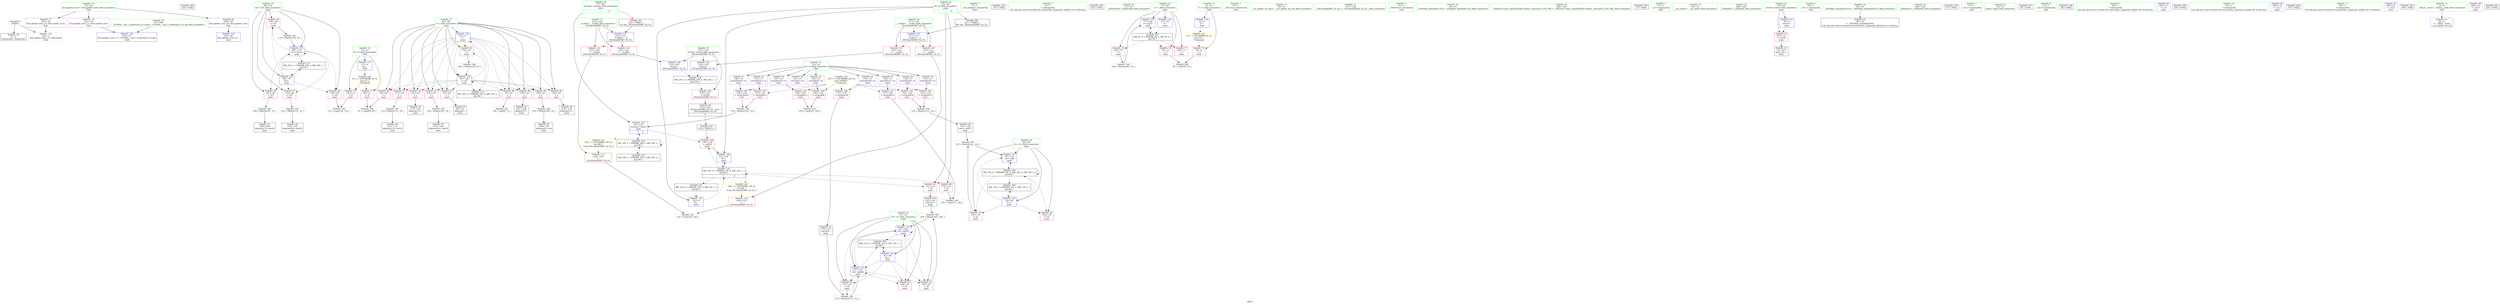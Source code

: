 digraph "SVFG" {
	label="SVFG";

	Node0x561e767f43a0 [shape=record,color=grey,label="{NodeID: 0\nNullPtr}"];
	Node0x561e767f43a0 -> Node0x561e7680dc50[style=solid];
	Node0x561e767f43a0 -> Node0x561e76814010[style=solid];
	Node0x561e768340e0 [shape=record,color=black,label="{NodeID: 263\n183 = PHI()\n}"];
	Node0x561e7680e4d0 [shape=record,color=red,label="{NodeID: 97\n153\<--69\n\<--i25\nmain\n}"];
	Node0x561e7680e4d0 -> Node0x561e76811df0[style=solid];
	Node0x561e7680c6d0 [shape=record,color=green,label="{NodeID: 14\n11\<--12\nN\<--N_field_insensitive\nGlob }"];
	Node0x561e7680c6d0 -> Node0x561e76810900[style=solid];
	Node0x561e7680c6d0 -> Node0x561e768109d0[style=solid];
	Node0x561e7680c6d0 -> Node0x561e76813d10[style=solid];
	Node0x561e76811f70 [shape=record,color=grey,label="{NodeID: 194\n134 = Binary(129, 133, )\n}"];
	Node0x561e76811f70 -> Node0x561e768146c0[style=solid];
	Node0x561e7680f030 [shape=record,color=red,label="{NodeID: 111\n232\<--217\n\<--__a.addr\n_ZSt3maxIiERKT_S2_S2_\n}"];
	Node0x561e7680f030 -> Node0x561e76814fb0[style=solid];
	Node0x561e7680d240 [shape=record,color=green,label="{NodeID: 28\n67\<--68\nref.tmp\<--ref.tmp_field_insensitive\nmain\n|{|<s1>6}}"];
	Node0x561e7680d240 -> Node0x561e768146c0[style=solid];
	Node0x561e7680d240:s1 -> Node0x561e768345a0[style=solid,color=red];
	Node0x561e76822550 [shape=record,color=black,label="{NodeID: 208\nMR_10V_2 = PHI(MR_10V_4, MR_10V_1, )\npts\{60 \}\n}"];
	Node0x561e76822550 -> Node0x561e768142b0[style=dashed];
	Node0x561e76814450 [shape=record,color=blue,label="{NodeID: 125\n63\<--9\nR\<--\nmain\n}"];
	Node0x561e76814450 -> Node0x561e76824d50[style=dashed];
	Node0x561e7680df20 [shape=record,color=black,label="{NodeID: 42\n101\<--100\nidxprom7\<--\nmain\n}"];
	Node0x561e76814fb0 [shape=record,color=blue,label="{NodeID: 139\n215\<--232\nretval\<--\n_ZSt3maxIiERKT_S2_S2_\n}"];
	Node0x561e76814fb0 -> Node0x561e76825c50[style=dashed];
	Node0x561e7680faa0 [shape=record,color=purple,label="{NodeID: 56\n95\<--13\narrayidx\<--m\nmain\n}"];
	Node0x561e76810630 [shape=record,color=purple,label="{NodeID: 70\n251\<--25\nllvm.global_ctors_1\<--llvm.global_ctors\nGlob }"];
	Node0x561e76810630 -> Node0x561e76813f10[style=solid];
	Node0x561e768111f0 [shape=record,color=red,label="{NodeID: 84\n158\<--63\n\<--R\nmain\n}"];
	Node0x561e768111f0 -> Node0x561e76812270[style=solid];
	Node0x561e767f4830 [shape=record,color=green,label="{NodeID: 1\n7\<--1\n__dso_handle\<--dummyObj\nGlob }"];
	Node0x561e76834210 [shape=record,color=black,label="{NodeID: 264\n187 = PHI()\n}"];
	Node0x561e7680e5a0 [shape=record,color=red,label="{NodeID: 98\n167\<--69\n\<--i25\nmain\n}"];
	Node0x561e7680e5a0 -> Node0x561e76818030[style=solid];
	Node0x561e7680c760 [shape=record,color=green,label="{NodeID: 15\n13\<--14\nm\<--m_field_insensitive\nGlob }"];
	Node0x561e7680c760 -> Node0x561e7680faa0[style=solid];
	Node0x561e7680c760 -> Node0x561e7680fb70[style=solid];
	Node0x561e7680c760 -> Node0x561e7680fc40[style=solid];
	Node0x561e7680c760 -> Node0x561e7680fd10[style=solid];
	Node0x561e7680c760 -> Node0x561e7680fde0[style=solid];
	Node0x561e7680c760 -> Node0x561e7680feb0[style=solid];
	Node0x561e7680c760 -> Node0x561e7680ff80[style=solid];
	Node0x561e7680c760 -> Node0x561e76810050[style=solid];
	Node0x561e7680c760 -> Node0x561e76810120[style=solid];
	Node0x561e768120f0 [shape=record,color=grey,label="{NodeID: 195\n109 = cmp(103, 108, )\n}"];
	Node0x561e7680f100 [shape=record,color=red,label="{NodeID: 112\n225\<--219\n\<--__b.addr\n_ZSt3maxIiERKT_S2_S2_\n}"];
	Node0x561e7680f100 -> Node0x561e7680f370[style=solid];
	Node0x561e7680d310 [shape=record,color=green,label="{NodeID: 29\n69\<--70\ni25\<--i25_field_insensitive\nmain\n}"];
	Node0x561e7680d310 -> Node0x561e7680e400[style=solid];
	Node0x561e7680d310 -> Node0x561e7680e4d0[style=solid];
	Node0x561e7680d310 -> Node0x561e7680e5a0[style=solid];
	Node0x561e7680d310 -> Node0x561e7680e670[style=solid];
	Node0x561e7680d310 -> Node0x561e76814930[style=solid];
	Node0x561e7680d310 -> Node0x561e76814ba0[style=solid];
	Node0x561e76822a50 [shape=record,color=black,label="{NodeID: 209\nMR_12V_2 = PHI(MR_12V_4, MR_12V_1, )\npts\{62 \}\n}"];
	Node0x561e76822a50 -> Node0x561e76814380[style=dashed];
	Node0x561e76814520 [shape=record,color=blue,label="{NodeID: 126\n65\<--9\ni\<--\nmain\n}"];
	Node0x561e76814520 -> Node0x561e76811390[style=dashed];
	Node0x561e76814520 -> Node0x561e76811460[style=dashed];
	Node0x561e76814520 -> Node0x561e76811530[style=dashed];
	Node0x561e76814520 -> Node0x561e76811600[style=dashed];
	Node0x561e76814520 -> Node0x561e768116d0[style=dashed];
	Node0x561e76814520 -> Node0x561e768117a0[style=dashed];
	Node0x561e76814520 -> Node0x561e76811870[style=dashed];
	Node0x561e76814520 -> Node0x561e76811940[style=dashed];
	Node0x561e76814520 -> Node0x561e76811a10[style=dashed];
	Node0x561e76814520 -> Node0x561e76811ae0[style=dashed];
	Node0x561e76814520 -> Node0x561e76814860[style=dashed];
	Node0x561e76814520 -> Node0x561e76823450[style=dashed];
	Node0x561e7680dff0 [shape=record,color=black,label="{NodeID: 43\n106\<--105\nidxprom9\<--sub\nmain\n}"];
	Node0x561e7680fb70 [shape=record,color=purple,label="{NodeID: 57\n102\<--13\narrayidx8\<--m\nmain\n}"];
	Node0x561e7680fb70 -> Node0x561e7680e740[style=solid];
	Node0x561e76810730 [shape=record,color=purple,label="{NodeID: 71\n252\<--25\nllvm.global_ctors_2\<--llvm.global_ctors\nGlob }"];
	Node0x561e76810730 -> Node0x561e76814010[style=solid];
	Node0x561e768112c0 [shape=record,color=red,label="{NodeID: 85\n161\<--63\n\<--R\nmain\n}"];
	Node0x561e768112c0 -> Node0x561e7680f5c0[style=solid];
	Node0x561e767f48c0 [shape=record,color=green,label="{NodeID: 2\n9\<--1\n\<--dummyObj\nCan only get source location for instruction, argument, global var or function.}"];
	Node0x561e76834310 [shape=record,color=black,label="{NodeID: 265\n191 = PHI()\n}"];
	Node0x561e76817430 [shape=record,color=grey,label="{NodeID: 182\n112 = Binary(111, 76, )\n}"];
	Node0x561e76817430 -> Node0x561e7680e0c0[style=solid];
	Node0x561e7680e670 [shape=record,color=red,label="{NodeID: 99\n178\<--69\n\<--i25\nmain\n}"];
	Node0x561e7680e670 -> Node0x561e76811c70[style=solid];
	Node0x561e7680c7f0 [shape=record,color=green,label="{NodeID: 16\n25\<--29\nllvm.global_ctors\<--llvm.global_ctors_field_insensitive\nGlob }"];
	Node0x561e7680c7f0 -> Node0x561e76810530[style=solid];
	Node0x561e7680c7f0 -> Node0x561e76810630[style=solid];
	Node0x561e7680c7f0 -> Node0x561e76810730[style=solid];
	Node0x561e76812270 [shape=record,color=grey,label="{NodeID: 196\n159 = cmp(157, 158, )\n}"];
	Node0x561e7680f1d0 [shape=record,color=red,label="{NodeID: 113\n229\<--219\n\<--__b.addr\n_ZSt3maxIiERKT_S2_S2_\n}"];
	Node0x561e7680f1d0 -> Node0x561e76814ee0[style=solid];
	Node0x561e7680d3e0 [shape=record,color=green,label="{NodeID: 30\n73\<--74\n_ZNSirsERi\<--_ZNSirsERi_field_insensitive\n}"];
	Node0x561e76822f50 [shape=record,color=black,label="{NodeID: 210\nMR_14V_2 = PHI(MR_14V_4, MR_14V_1, )\npts\{64 \}\n}"];
	Node0x561e76822f50 -> Node0x561e76814450[style=dashed];
	Node0x561e768145f0 [shape=record,color=blue,label="{NodeID: 127\n59\<--123\nA1\<--add\nmain\n}"];
	Node0x561e768145f0 -> Node0x561e76820750[style=dashed];
	Node0x561e7680e0c0 [shape=record,color=black,label="{NodeID: 44\n113\<--112\nidxprom13\<--sub12\nmain\n}"];
	Node0x561e7680fc40 [shape=record,color=purple,label="{NodeID: 58\n107\<--13\narrayidx10\<--m\nmain\n}"];
	Node0x561e7680fc40 -> Node0x561e7680e810[style=solid];
	Node0x561e76810830 [shape=record,color=red,label="{NodeID: 72\n79\<--8\n\<--T\nmain\n}"];
	Node0x561e76810830 -> Node0x561e76812870[style=solid];
	Node0x561e76811390 [shape=record,color=red,label="{NodeID: 86\n89\<--65\n\<--i\nmain\n}"];
	Node0x561e76811390 -> Node0x561e76812570[style=solid];
	Node0x561e7680c0a0 [shape=record,color=green,label="{NodeID: 3\n15\<--1\n_ZSt3cin\<--dummyObj\nGlob }"];
	Node0x561e76834410 [shape=record,color=black,label="{NodeID: 266\n213 = PHI(63, )\n0th arg _ZSt3maxIiERKT_S2_S2_ }"];
	Node0x561e76834410 -> Node0x561e76814d40[style=solid];
	Node0x561e768175b0 [shape=record,color=grey,label="{NodeID: 183\n164 = Binary(163, 162, )\n}"];
	Node0x561e768175b0 -> Node0x561e76814a00[style=solid];
	Node0x561e7680e740 [shape=record,color=red,label="{NodeID: 100\n103\<--102\n\<--arrayidx8\nmain\n}"];
	Node0x561e7680e740 -> Node0x561e768120f0[style=solid];
	Node0x561e7680c8c0 [shape=record,color=green,label="{NodeID: 17\n30\<--31\n__cxx_global_var_init\<--__cxx_global_var_init_field_insensitive\n}"];
	Node0x561e768123f0 [shape=record,color=grey,label="{NodeID: 197\n98 = cmp(97, 9, )\n}"];
	Node0x561e7680f2a0 [shape=record,color=red,label="{NodeID: 114\n224\<--223\n\<--\n_ZSt3maxIiERKT_S2_S2_\n}"];
	Node0x561e7680f2a0 -> Node0x561e768129f0[style=solid];
	Node0x561e7680d4e0 [shape=record,color=green,label="{NodeID: 31\n137\<--138\n_ZSt3maxIiERKT_S2_S2_\<--_ZSt3maxIiERKT_S2_S2__field_insensitive\n}"];
	Node0x561e76823450 [shape=record,color=black,label="{NodeID: 211\nMR_16V_2 = PHI(MR_16V_4, MR_16V_1, )\npts\{66 \}\n}"];
	Node0x561e76823450 -> Node0x561e76814520[style=dashed];
	Node0x561e768146c0 [shape=record,color=blue,label="{NodeID: 128\n67\<--134\nref.tmp\<--sub23\nmain\n|{|<s2>6}}"];
	Node0x561e768146c0 -> Node0x561e7680ec20[style=dashed];
	Node0x561e768146c0 -> Node0x561e76825750[style=dashed];
	Node0x561e768146c0:s2 -> Node0x561e76826c70[style=dashed,color=red];
	Node0x561e7680e190 [shape=record,color=black,label="{NodeID: 45\n117\<--116\nidxprom15\<--\nmain\n}"];
	Node0x561e76826ff0 [shape=record,color=yellow,style=double,label="{NodeID: 225\n2V_1 = ENCHI(MR_2V_0)\npts\{10 \}\nFun[main]}"];
	Node0x561e76826ff0 -> Node0x561e76810830[style=dashed];
	Node0x561e7680fd10 [shape=record,color=purple,label="{NodeID: 59\n114\<--13\narrayidx14\<--m\nmain\n}"];
	Node0x561e7680fd10 -> Node0x561e7680e8e0[style=solid];
	Node0x561e76810900 [shape=record,color=red,label="{NodeID: 73\n90\<--11\n\<--N\nmain\n}"];
	Node0x561e76810900 -> Node0x561e76812570[style=solid];
	Node0x561e76811460 [shape=record,color=red,label="{NodeID: 87\n93\<--65\n\<--i\nmain\n}"];
	Node0x561e76811460 -> Node0x561e7680de50[style=solid];
	Node0x561e7680c130 [shape=record,color=green,label="{NodeID: 4\n16\<--1\n_ZSt4cout\<--dummyObj\nGlob }"];
	Node0x561e768345a0 [shape=record,color=black,label="{NodeID: 267\n214 = PHI(67, )\n1st arg _ZSt3maxIiERKT_S2_S2_ }"];
	Node0x561e768345a0 -> Node0x561e76814e10[style=solid];
	Node0x561e76817730 [shape=record,color=grey,label="{NodeID: 184\n144 = Binary(143, 76, )\n}"];
	Node0x561e76817730 -> Node0x561e76814860[style=solid];
	Node0x561e7680e810 [shape=record,color=red,label="{NodeID: 101\n108\<--107\n\<--arrayidx10\nmain\n}"];
	Node0x561e7680e810 -> Node0x561e768120f0[style=solid];
	Node0x561e7680c990 [shape=record,color=green,label="{NodeID: 18\n34\<--35\n_ZNSt8ios_base4InitC1Ev\<--_ZNSt8ios_base4InitC1Ev_field_insensitive\n}"];
	Node0x561e76812570 [shape=record,color=grey,label="{NodeID: 198\n91 = cmp(89, 90, )\n}"];
	Node0x561e7680f370 [shape=record,color=red,label="{NodeID: 115\n226\<--225\n\<--\n_ZSt3maxIiERKT_S2_S2_\n}"];
	Node0x561e7680f370 -> Node0x561e768129f0[style=solid];
	Node0x561e7680d5e0 [shape=record,color=green,label="{NodeID: 32\n184\<--185\n_ZStlsISt11char_traitsIcEERSt13basic_ostreamIcT_ES5_PKc\<--_ZStlsISt11char_traitsIcEERSt13basic_ostreamIcT_ES5_PKc_field_insensitive\n}"];
	Node0x561e76823950 [shape=record,color=black,label="{NodeID: 212\nMR_18V_2 = PHI(MR_18V_3, MR_18V_1, )\npts\{68 \}\n}"];
	Node0x561e76823950 -> Node0x561e76825750[style=dashed];
	Node0x561e76814790 [shape=record,color=blue,label="{NodeID: 129\n63\<--139\nR\<--\nmain\n}"];
	Node0x561e76814790 -> Node0x561e76824d50[style=dashed];
	Node0x561e7680e260 [shape=record,color=black,label="{NodeID: 46\n121\<--120\nconv\<--sub17\nmain\n}"];
	Node0x561e7680e260 -> Node0x561e76817bb0[style=solid];
	Node0x561e76827100 [shape=record,color=yellow,style=double,label="{NodeID: 226\n4V_1 = ENCHI(MR_4V_0)\npts\{12 \}\nFun[main]}"];
	Node0x561e76827100 -> Node0x561e76810900[style=dashed];
	Node0x561e76827100 -> Node0x561e768109d0[style=dashed];
	Node0x561e7680fde0 [shape=record,color=purple,label="{NodeID: 60\n118\<--13\narrayidx16\<--m\nmain\n}"];
	Node0x561e7680fde0 -> Node0x561e7680e9b0[style=solid];
	Node0x561e768109d0 [shape=record,color=red,label="{NodeID: 74\n150\<--11\n\<--N\nmain\n}"];
	Node0x561e768109d0 -> Node0x561e768126f0[style=solid];
	Node0x561e765c61c0 [shape=record,color=black,label="{NodeID: 254\n37 = PHI()\n}"];
	Node0x561e76811530 [shape=record,color=red,label="{NodeID: 88\n97\<--65\n\<--i\nmain\n}"];
	Node0x561e76811530 -> Node0x561e768123f0[style=solid];
	Node0x561e7680c1c0 [shape=record,color=green,label="{NodeID: 5\n17\<--1\n.str\<--dummyObj\nGlob }"];
	Node0x561e768178b0 [shape=record,color=grey,label="{NodeID: 185\n126 = Binary(125, 76, )\n}"];
	Node0x561e768178b0 -> Node0x561e7680e330[style=solid];
	Node0x561e7680e8e0 [shape=record,color=red,label="{NodeID: 102\n115\<--114\n\<--arrayidx14\nmain\n}"];
	Node0x561e7680e8e0 -> Node0x561e76817eb0[style=solid];
	Node0x561e7680ca60 [shape=record,color=green,label="{NodeID: 19\n40\<--41\n__cxa_atexit\<--__cxa_atexit_field_insensitive\n}"];
	Node0x561e768126f0 [shape=record,color=grey,label="{NodeID: 199\n151 = cmp(149, 150, )\n}"];
	Node0x561e76813c10 [shape=record,color=blue,label="{NodeID: 116\n8\<--9\nT\<--\nGlob }"];
	Node0x561e76813c10 -> Node0x561e76826ff0[style=dashed];
	Node0x561e7680d6e0 [shape=record,color=green,label="{NodeID: 33\n188\<--189\n_ZNSolsEi\<--_ZNSolsEi_field_insensitive\n}"];
	Node0x561e76823e50 [shape=record,color=black,label="{NodeID: 213\nMR_20V_2 = PHI(MR_20V_4, MR_20V_1, )\npts\{70 \}\n}"];
	Node0x561e76823e50 -> Node0x561e76814930[style=dashed];
	Node0x561e76814860 [shape=record,color=blue,label="{NodeID: 130\n65\<--144\ni\<--inc\nmain\n}"];
	Node0x561e76814860 -> Node0x561e76811390[style=dashed];
	Node0x561e76814860 -> Node0x561e76811460[style=dashed];
	Node0x561e76814860 -> Node0x561e76811530[style=dashed];
	Node0x561e76814860 -> Node0x561e76811600[style=dashed];
	Node0x561e76814860 -> Node0x561e768116d0[style=dashed];
	Node0x561e76814860 -> Node0x561e768117a0[style=dashed];
	Node0x561e76814860 -> Node0x561e76811870[style=dashed];
	Node0x561e76814860 -> Node0x561e76811940[style=dashed];
	Node0x561e76814860 -> Node0x561e76811a10[style=dashed];
	Node0x561e76814860 -> Node0x561e76811ae0[style=dashed];
	Node0x561e76814860 -> Node0x561e76814860[style=dashed];
	Node0x561e76814860 -> Node0x561e76823450[style=dashed];
	Node0x561e7680e330 [shape=record,color=black,label="{NodeID: 47\n127\<--126\nidxprom19\<--sub18\nmain\n}"];
	Node0x561e7680feb0 [shape=record,color=purple,label="{NodeID: 61\n128\<--13\narrayidx20\<--m\nmain\n}"];
	Node0x561e7680feb0 -> Node0x561e7680ea80[style=solid];
	Node0x561e76810aa0 [shape=record,color=red,label="{NodeID: 75\n207\<--55\n\<--retval\nmain\n}"];
	Node0x561e76810aa0 -> Node0x561e7680f830[style=solid];
	Node0x561e768338b0 [shape=record,color=black,label="{NodeID: 255\n136 = PHI(212, )\n}"];
	Node0x561e768338b0 -> Node0x561e7680ec20[style=solid];
	Node0x561e76811600 [shape=record,color=red,label="{NodeID: 89\n100\<--65\n\<--i\nmain\n}"];
	Node0x561e76811600 -> Node0x561e7680df20[style=solid];
	Node0x561e7680c250 [shape=record,color=green,label="{NodeID: 6\n19\<--1\n.str.1\<--dummyObj\nGlob }"];
	Node0x561e76817a30 [shape=record,color=grey,label="{NodeID: 186\n204 = Binary(203, 76, )\n}"];
	Node0x561e76817a30 -> Node0x561e76814c70[style=solid];
	Node0x561e7680e9b0 [shape=record,color=red,label="{NodeID: 103\n119\<--118\n\<--arrayidx16\nmain\n}"];
	Node0x561e7680e9b0 -> Node0x561e76817eb0[style=solid];
	Node0x561e7680cb60 [shape=record,color=green,label="{NodeID: 20\n39\<--45\n_ZNSt8ios_base4InitD1Ev\<--_ZNSt8ios_base4InitD1Ev_field_insensitive\n}"];
	Node0x561e7680cb60 -> Node0x561e7680dd50[style=solid];
	Node0x561e76812870 [shape=record,color=grey,label="{NodeID: 200\n80 = cmp(78, 79, )\n}"];
	Node0x561e76813d10 [shape=record,color=blue,label="{NodeID: 117\n11\<--9\nN\<--\nGlob }"];
	Node0x561e76813d10 -> Node0x561e76827100[style=dashed];
	Node0x561e7680d7e0 [shape=record,color=green,label="{NodeID: 34\n194\<--195\n_ZNSolsEx\<--_ZNSolsEx_field_insensitive\n}"];
	Node0x561e76814930 [shape=record,color=blue,label="{NodeID: 131\n69\<--76\ni25\<--\nmain\n}"];
	Node0x561e76814930 -> Node0x561e7680e400[style=dashed];
	Node0x561e76814930 -> Node0x561e7680e4d0[style=dashed];
	Node0x561e76814930 -> Node0x561e7680e5a0[style=dashed];
	Node0x561e76814930 -> Node0x561e7680e670[style=dashed];
	Node0x561e76814930 -> Node0x561e76814ba0[style=dashed];
	Node0x561e76814930 -> Node0x561e76823e50[style=dashed];
	Node0x561e7680f420 [shape=record,color=black,label="{NodeID: 48\n131\<--130\nidxprom21\<--\nmain\n}"];
	Node0x561e7680ff80 [shape=record,color=purple,label="{NodeID: 62\n132\<--13\narrayidx22\<--m\nmain\n}"];
	Node0x561e7680ff80 -> Node0x561e7680eb50[style=solid];
	Node0x561e76810b70 [shape=record,color=red,label="{NodeID: 76\n78\<--57\n\<--t\nmain\n}"];
	Node0x561e76810b70 -> Node0x561e76812870[style=solid];
	Node0x561e76833aa0 [shape=record,color=black,label="{NodeID: 256\n72 = PHI()\n}"];
	Node0x561e768116d0 [shape=record,color=red,label="{NodeID: 90\n104\<--65\n\<--i\nmain\n}"];
	Node0x561e768116d0 -> Node0x561e76817d30[style=solid];
	Node0x561e7680c2e0 [shape=record,color=green,label="{NodeID: 7\n21\<--1\n.str.2\<--dummyObj\nGlob }"];
	Node0x561e76817bb0 [shape=record,color=grey,label="{NodeID: 187\n123 = Binary(122, 121, )\n}"];
	Node0x561e76817bb0 -> Node0x561e768145f0[style=solid];
	Node0x561e7680ea80 [shape=record,color=red,label="{NodeID: 104\n129\<--128\n\<--arrayidx20\nmain\n}"];
	Node0x561e7680ea80 -> Node0x561e76811f70[style=solid];
	Node0x561e7680cc60 [shape=record,color=green,label="{NodeID: 21\n52\<--53\nmain\<--main_field_insensitive\n}"];
	Node0x561e768129f0 [shape=record,color=grey,label="{NodeID: 201\n227 = cmp(224, 226, )\n}"];
	Node0x561e76813e10 [shape=record,color=blue,label="{NodeID: 118\n250\<--26\nllvm.global_ctors_0\<--\nGlob }"];
	Node0x561e7680d8e0 [shape=record,color=green,label="{NodeID: 35\n215\<--216\nretval\<--retval_field_insensitive\n_ZSt3maxIiERKT_S2_S2_\n}"];
	Node0x561e7680d8e0 -> Node0x561e7680ee90[style=solid];
	Node0x561e7680d8e0 -> Node0x561e76814ee0[style=solid];
	Node0x561e7680d8e0 -> Node0x561e76814fb0[style=solid];
	Node0x561e76814a00 [shape=record,color=blue,label="{NodeID: 132\n61\<--164\nA2\<--add35\nmain\n}"];
	Node0x561e76814a00 -> Node0x561e76810f80[style=dashed];
	Node0x561e76814a00 -> Node0x561e76811050[style=dashed];
	Node0x561e76814a00 -> Node0x561e76811120[style=dashed];
	Node0x561e76814a00 -> Node0x561e76814a00[style=dashed];
	Node0x561e76814a00 -> Node0x561e76814ad0[style=dashed];
	Node0x561e76814a00 -> Node0x561e76822a50[style=dashed];
	Node0x561e7680f4f0 [shape=record,color=black,label="{NodeID: 49\n155\<--154\nidxprom30\<--sub29\nmain\n}"];
	Node0x561e76810050 [shape=record,color=purple,label="{NodeID: 63\n156\<--13\narrayidx31\<--m\nmain\n}"];
	Node0x561e76810050 -> Node0x561e7680ecf0[style=solid];
	Node0x561e76810c40 [shape=record,color=red,label="{NodeID: 77\n186\<--57\n\<--t\nmain\n}"];
	Node0x561e76833b70 [shape=record,color=black,label="{NodeID: 257\n82 = PHI()\n}"];
	Node0x561e768117a0 [shape=record,color=red,label="{NodeID: 91\n111\<--65\n\<--i\nmain\n}"];
	Node0x561e768117a0 -> Node0x561e76817430[style=solid];
	Node0x561e7680c370 [shape=record,color=green,label="{NodeID: 8\n23\<--1\n.str.3\<--dummyObj\nGlob }"];
	Node0x561e76817d30 [shape=record,color=grey,label="{NodeID: 188\n105 = Binary(104, 76, )\n}"];
	Node0x561e76817d30 -> Node0x561e7680dff0[style=solid];
	Node0x561e7680eb50 [shape=record,color=red,label="{NodeID: 105\n133\<--132\n\<--arrayidx22\nmain\n}"];
	Node0x561e7680eb50 -> Node0x561e76811f70[style=solid];
	Node0x561e7680cd60 [shape=record,color=green,label="{NodeID: 22\n55\<--56\nretval\<--retval_field_insensitive\nmain\n}"];
	Node0x561e7680cd60 -> Node0x561e76810aa0[style=solid];
	Node0x561e7680cd60 -> Node0x561e76814110[style=solid];
	Node0x561e76820750 [shape=record,color=black,label="{NodeID: 202\nMR_10V_6 = PHI(MR_10V_5, MR_10V_4, MR_10V_4, )\npts\{60 \}\n}"];
	Node0x561e76820750 -> Node0x561e76810de0[style=dashed];
	Node0x561e76820750 -> Node0x561e76810eb0[style=dashed];
	Node0x561e76820750 -> Node0x561e768145f0[style=dashed];
	Node0x561e76820750 -> Node0x561e76820750[style=dashed];
	Node0x561e76820750 -> Node0x561e76822550[style=dashed];
	Node0x561e76813f10 [shape=record,color=blue,label="{NodeID: 119\n251\<--27\nllvm.global_ctors_1\<--_GLOBAL__sub_I_socketnaut_0_0.cpp\nGlob }"];
	Node0x561e7680d9b0 [shape=record,color=green,label="{NodeID: 36\n217\<--218\n__a.addr\<--__a.addr_field_insensitive\n_ZSt3maxIiERKT_S2_S2_\n}"];
	Node0x561e7680d9b0 -> Node0x561e7680ef60[style=solid];
	Node0x561e7680d9b0 -> Node0x561e7680f030[style=solid];
	Node0x561e7680d9b0 -> Node0x561e76814d40[style=solid];
	Node0x561e76824d50 [shape=record,color=black,label="{NodeID: 216\nMR_14V_4 = PHI(MR_14V_6, MR_14V_3, )\npts\{64 \}\n|{|<s6>6}}"];
	Node0x561e76824d50 -> Node0x561e768111f0[style=dashed];
	Node0x561e76824d50 -> Node0x561e768112c0[style=dashed];
	Node0x561e76824d50 -> Node0x561e7680ec20[style=dashed];
	Node0x561e76824d50 -> Node0x561e76814790[style=dashed];
	Node0x561e76824d50 -> Node0x561e76822f50[style=dashed];
	Node0x561e76824d50 -> Node0x561e76824d50[style=dashed];
	Node0x561e76824d50:s6 -> Node0x561e76826150[style=dashed,color=red];
	Node0x561e76814ad0 [shape=record,color=blue,label="{NodeID: 133\n61\<--174\nA2\<--add40\nmain\n}"];
	Node0x561e76814ad0 -> Node0x561e76810f80[style=dashed];
	Node0x561e76814ad0 -> Node0x561e76811050[style=dashed];
	Node0x561e76814ad0 -> Node0x561e76811120[style=dashed];
	Node0x561e76814ad0 -> Node0x561e76814a00[style=dashed];
	Node0x561e76814ad0 -> Node0x561e76814ad0[style=dashed];
	Node0x561e76814ad0 -> Node0x561e76822a50[style=dashed];
	Node0x561e7680f5c0 [shape=record,color=black,label="{NodeID: 50\n162\<--161\nconv34\<--\nmain\n}"];
	Node0x561e7680f5c0 -> Node0x561e768175b0[style=solid];
	Node0x561e76810120 [shape=record,color=purple,label="{NodeID: 64\n170\<--13\narrayidx38\<--m\nmain\n}"];
	Node0x561e76810120 -> Node0x561e7680edc0[style=solid];
	Node0x561e76810d10 [shape=record,color=red,label="{NodeID: 78\n203\<--57\n\<--t\nmain\n}"];
	Node0x561e76810d10 -> Node0x561e76817a30[style=solid];
	Node0x561e76833c40 [shape=record,color=black,label="{NodeID: 258\n96 = PHI()\n}"];
	Node0x561e76811870 [shape=record,color=red,label="{NodeID: 92\n116\<--65\n\<--i\nmain\n}"];
	Node0x561e76811870 -> Node0x561e7680e190[style=solid];
	Node0x561e7680c400 [shape=record,color=green,label="{NodeID: 9\n26\<--1\n\<--dummyObj\nCan only get source location for instruction, argument, global var or function.}"];
	Node0x561e76817eb0 [shape=record,color=grey,label="{NodeID: 189\n120 = Binary(115, 119, )\n}"];
	Node0x561e76817eb0 -> Node0x561e7680e260[style=solid];
	Node0x561e7680ec20 [shape=record,color=red,label="{NodeID: 106\n139\<--136\n\<--call24\nmain\n}"];
	Node0x561e7680ec20 -> Node0x561e76814790[style=solid];
	Node0x561e7680ce30 [shape=record,color=green,label="{NodeID: 23\n57\<--58\nt\<--t_field_insensitive\nmain\n}"];
	Node0x561e7680ce30 -> Node0x561e76810b70[style=solid];
	Node0x561e7680ce30 -> Node0x561e76810c40[style=solid];
	Node0x561e7680ce30 -> Node0x561e76810d10[style=solid];
	Node0x561e7680ce30 -> Node0x561e768141e0[style=solid];
	Node0x561e7680ce30 -> Node0x561e76814c70[style=solid];
	Node0x561e76814010 [shape=record,color=blue, style = dotted,label="{NodeID: 120\n252\<--3\nllvm.global_ctors_2\<--dummyVal\nGlob }"];
	Node0x561e7680da80 [shape=record,color=green,label="{NodeID: 37\n219\<--220\n__b.addr\<--__b.addr_field_insensitive\n_ZSt3maxIiERKT_S2_S2_\n}"];
	Node0x561e7680da80 -> Node0x561e7680f100[style=solid];
	Node0x561e7680da80 -> Node0x561e7680f1d0[style=solid];
	Node0x561e7680da80 -> Node0x561e76814e10[style=solid];
	Node0x561e76814ba0 [shape=record,color=blue,label="{NodeID: 134\n69\<--179\ni25\<--inc43\nmain\n}"];
	Node0x561e76814ba0 -> Node0x561e7680e400[style=dashed];
	Node0x561e76814ba0 -> Node0x561e7680e4d0[style=dashed];
	Node0x561e76814ba0 -> Node0x561e7680e5a0[style=dashed];
	Node0x561e76814ba0 -> Node0x561e7680e670[style=dashed];
	Node0x561e76814ba0 -> Node0x561e76814ba0[style=dashed];
	Node0x561e76814ba0 -> Node0x561e76823e50[style=dashed];
	Node0x561e7680f690 [shape=record,color=black,label="{NodeID: 51\n169\<--168\nidxprom37\<--sub36\nmain\n}"];
	Node0x561e768101f0 [shape=record,color=purple,label="{NodeID: 65\n182\<--17\n\<--.str\nmain\n}"];
	Node0x561e76810de0 [shape=record,color=red,label="{NodeID: 79\n122\<--59\n\<--A1\nmain\n}"];
	Node0x561e76810de0 -> Node0x561e76817bb0[style=solid];
	Node0x561e76833d10 [shape=record,color=black,label="{NodeID: 259\n193 = PHI()\n}"];
	Node0x561e76811940 [shape=record,color=red,label="{NodeID: 93\n125\<--65\n\<--i\nmain\n}"];
	Node0x561e76811940 -> Node0x561e768178b0[style=solid];
	Node0x561e7680c490 [shape=record,color=green,label="{NodeID: 10\n76\<--1\n\<--dummyObj\nCan only get source location for instruction, argument, global var or function.}"];
	Node0x561e76818030 [shape=record,color=grey,label="{NodeID: 190\n168 = Binary(167, 76, )\n}"];
	Node0x561e76818030 -> Node0x561e7680f690[style=solid];
	Node0x561e7680ecf0 [shape=record,color=red,label="{NodeID: 107\n157\<--156\n\<--arrayidx31\nmain\n}"];
	Node0x561e7680ecf0 -> Node0x561e76812270[style=solid];
	Node0x561e7680cf00 [shape=record,color=green,label="{NodeID: 24\n59\<--60\nA1\<--A1_field_insensitive\nmain\n}"];
	Node0x561e7680cf00 -> Node0x561e76810de0[style=solid];
	Node0x561e7680cf00 -> Node0x561e76810eb0[style=solid];
	Node0x561e7680cf00 -> Node0x561e768142b0[style=solid];
	Node0x561e7680cf00 -> Node0x561e768145f0[style=solid];
	Node0x561e76814110 [shape=record,color=blue,label="{NodeID: 121\n55\<--9\nretval\<--\nmain\n}"];
	Node0x561e76814110 -> Node0x561e76810aa0[style=dashed];
	Node0x561e7680db50 [shape=record,color=green,label="{NodeID: 38\n27\<--246\n_GLOBAL__sub_I_socketnaut_0_0.cpp\<--_GLOBAL__sub_I_socketnaut_0_0.cpp_field_insensitive\n}"];
	Node0x561e7680db50 -> Node0x561e76813f10[style=solid];
	Node0x561e76825750 [shape=record,color=black,label="{NodeID: 218\nMR_18V_3 = PHI(MR_18V_5, MR_18V_2, )\npts\{68 \}\n}"];
	Node0x561e76825750 -> Node0x561e768146c0[style=dashed];
	Node0x561e76825750 -> Node0x561e76823950[style=dashed];
	Node0x561e76825750 -> Node0x561e76825750[style=dashed];
	Node0x561e76814c70 [shape=record,color=blue,label="{NodeID: 135\n57\<--204\nt\<--inc53\nmain\n}"];
	Node0x561e76814c70 -> Node0x561e76822050[style=dashed];
	Node0x561e7680f760 [shape=record,color=black,label="{NodeID: 52\n172\<--171\nconv39\<--\nmain\n}"];
	Node0x561e7680f760 -> Node0x561e768181b0[style=solid];
	Node0x561e768102c0 [shape=record,color=purple,label="{NodeID: 66\n190\<--19\n\<--.str.1\nmain\n}"];
	Node0x561e76810eb0 [shape=record,color=red,label="{NodeID: 80\n192\<--59\n\<--A1\nmain\n}"];
	Node0x561e76833e10 [shape=record,color=black,label="{NodeID: 260\n197 = PHI()\n}"];
	Node0x561e76811a10 [shape=record,color=red,label="{NodeID: 94\n130\<--65\n\<--i\nmain\n}"];
	Node0x561e76811a10 -> Node0x561e7680f420[style=solid];
	Node0x561e7680c520 [shape=record,color=green,label="{NodeID: 11\n84\<--1\n\<--dummyObj\nCan only get source location for instruction, argument, global var or function.}"];
	Node0x561e768181b0 [shape=record,color=grey,label="{NodeID: 191\n174 = Binary(173, 172, )\n}"];
	Node0x561e768181b0 -> Node0x561e76814ad0[style=solid];
	Node0x561e7680edc0 [shape=record,color=red,label="{NodeID: 108\n171\<--170\n\<--arrayidx38\nmain\n}"];
	Node0x561e7680edc0 -> Node0x561e7680f760[style=solid];
	Node0x561e7680cfd0 [shape=record,color=green,label="{NodeID: 25\n61\<--62\nA2\<--A2_field_insensitive\nmain\n}"];
	Node0x561e7680cfd0 -> Node0x561e76810f80[style=solid];
	Node0x561e7680cfd0 -> Node0x561e76811050[style=solid];
	Node0x561e7680cfd0 -> Node0x561e76811120[style=solid];
	Node0x561e7680cfd0 -> Node0x561e76814380[style=solid];
	Node0x561e7680cfd0 -> Node0x561e76814a00[style=solid];
	Node0x561e7680cfd0 -> Node0x561e76814ad0[style=solid];
	Node0x561e768141e0 [shape=record,color=blue,label="{NodeID: 122\n57\<--76\nt\<--\nmain\n}"];
	Node0x561e768141e0 -> Node0x561e76822050[style=dashed];
	Node0x561e7680dc50 [shape=record,color=black,label="{NodeID: 39\n2\<--3\ndummyVal\<--dummyVal\n}"];
	Node0x561e76825c50 [shape=record,color=black,label="{NodeID: 219\nMR_26V_3 = PHI(MR_26V_4, MR_26V_2, )\npts\{216 \}\n}"];
	Node0x561e76825c50 -> Node0x561e7680ee90[style=dashed];
	Node0x561e76814d40 [shape=record,color=blue,label="{NodeID: 136\n217\<--213\n__a.addr\<--__a\n_ZSt3maxIiERKT_S2_S2_\n}"];
	Node0x561e76814d40 -> Node0x561e7680ef60[style=dashed];
	Node0x561e76814d40 -> Node0x561e7680f030[style=dashed];
	Node0x561e7680f830 [shape=record,color=black,label="{NodeID: 53\n54\<--207\nmain_ret\<--\nmain\n}"];
	Node0x561e76810390 [shape=record,color=purple,label="{NodeID: 67\n196\<--21\n\<--.str.2\nmain\n}"];
	Node0x561e76810f80 [shape=record,color=red,label="{NodeID: 81\n163\<--61\n\<--A2\nmain\n}"];
	Node0x561e76810f80 -> Node0x561e768175b0[style=solid];
	Node0x561e76833f10 [shape=record,color=black,label="{NodeID: 261\n199 = PHI()\n}"];
	Node0x561e76811ae0 [shape=record,color=red,label="{NodeID: 95\n143\<--65\n\<--i\nmain\n}"];
	Node0x561e76811ae0 -> Node0x561e76817730[style=solid];
	Node0x561e7680c5b0 [shape=record,color=green,label="{NodeID: 12\n4\<--6\n_ZStL8__ioinit\<--_ZStL8__ioinit_field_insensitive\nGlob }"];
	Node0x561e7680c5b0 -> Node0x561e7680f9d0[style=solid];
	Node0x561e76811c70 [shape=record,color=grey,label="{NodeID: 192\n179 = Binary(178, 76, )\n}"];
	Node0x561e76811c70 -> Node0x561e76814ba0[style=solid];
	Node0x561e7680ee90 [shape=record,color=red,label="{NodeID: 109\n235\<--215\n\<--retval\n_ZSt3maxIiERKT_S2_S2_\n}"];
	Node0x561e7680ee90 -> Node0x561e7680f900[style=solid];
	Node0x561e7680d0a0 [shape=record,color=green,label="{NodeID: 26\n63\<--64\nR\<--R_field_insensitive\nmain\n|{|<s4>6}}"];
	Node0x561e7680d0a0 -> Node0x561e768111f0[style=solid];
	Node0x561e7680d0a0 -> Node0x561e768112c0[style=solid];
	Node0x561e7680d0a0 -> Node0x561e76814450[style=solid];
	Node0x561e7680d0a0 -> Node0x561e76814790[style=solid];
	Node0x561e7680d0a0:s4 -> Node0x561e76834410[style=solid,color=red];
	Node0x561e768142b0 [shape=record,color=blue,label="{NodeID: 123\n59\<--84\nA1\<--\nmain\n}"];
	Node0x561e768142b0 -> Node0x561e76810de0[style=dashed];
	Node0x561e768142b0 -> Node0x561e76810eb0[style=dashed];
	Node0x561e768142b0 -> Node0x561e768145f0[style=dashed];
	Node0x561e768142b0 -> Node0x561e76820750[style=dashed];
	Node0x561e768142b0 -> Node0x561e76822550[style=dashed];
	Node0x561e7680dd50 [shape=record,color=black,label="{NodeID: 40\n38\<--39\n\<--_ZNSt8ios_base4InitD1Ev\nCan only get source location for instruction, argument, global var or function.}"];
	Node0x561e76826150 [shape=record,color=yellow,style=double,label="{NodeID: 220\n14V_1 = ENCHI(MR_14V_0)\npts\{64 \}\nFun[_ZSt3maxIiERKT_S2_S2_]}"];
	Node0x561e76826150 -> Node0x561e7680f2a0[style=dashed];
	Node0x561e76814e10 [shape=record,color=blue,label="{NodeID: 137\n219\<--214\n__b.addr\<--__b\n_ZSt3maxIiERKT_S2_S2_\n}"];
	Node0x561e76814e10 -> Node0x561e7680f100[style=dashed];
	Node0x561e76814e10 -> Node0x561e7680f1d0[style=dashed];
	Node0x561e7680f900 [shape=record,color=black,label="{NodeID: 54\n212\<--235\n_ZSt3maxIiERKT_S2_S2__ret\<--\n_ZSt3maxIiERKT_S2_S2_\n|{<s0>6}}"];
	Node0x561e7680f900:s0 -> Node0x561e768338b0[style=solid,color=blue];
	Node0x561e76810460 [shape=record,color=purple,label="{NodeID: 68\n200\<--23\n\<--.str.3\nmain\n}"];
	Node0x561e76811050 [shape=record,color=red,label="{NodeID: 82\n173\<--61\n\<--A2\nmain\n}"];
	Node0x561e76811050 -> Node0x561e768181b0[style=solid];
	Node0x561e76834010 [shape=record,color=black,label="{NodeID: 262\n201 = PHI()\n}"];
	Node0x561e7680e400 [shape=record,color=red,label="{NodeID: 96\n149\<--69\n\<--i25\nmain\n}"];
	Node0x561e7680e400 -> Node0x561e768126f0[style=solid];
	Node0x561e7680c640 [shape=record,color=green,label="{NodeID: 13\n8\<--10\nT\<--T_field_insensitive\nGlob }"];
	Node0x561e7680c640 -> Node0x561e76810830[style=solid];
	Node0x561e7680c640 -> Node0x561e76813c10[style=solid];
	Node0x561e76811df0 [shape=record,color=grey,label="{NodeID: 193\n154 = Binary(153, 76, )\n}"];
	Node0x561e76811df0 -> Node0x561e7680f4f0[style=solid];
	Node0x561e7680ef60 [shape=record,color=red,label="{NodeID: 110\n223\<--217\n\<--__a.addr\n_ZSt3maxIiERKT_S2_S2_\n}"];
	Node0x561e7680ef60 -> Node0x561e7680f2a0[style=solid];
	Node0x561e7680d170 [shape=record,color=green,label="{NodeID: 27\n65\<--66\ni\<--i_field_insensitive\nmain\n}"];
	Node0x561e7680d170 -> Node0x561e76811390[style=solid];
	Node0x561e7680d170 -> Node0x561e76811460[style=solid];
	Node0x561e7680d170 -> Node0x561e76811530[style=solid];
	Node0x561e7680d170 -> Node0x561e76811600[style=solid];
	Node0x561e7680d170 -> Node0x561e768116d0[style=solid];
	Node0x561e7680d170 -> Node0x561e768117a0[style=solid];
	Node0x561e7680d170 -> Node0x561e76811870[style=solid];
	Node0x561e7680d170 -> Node0x561e76811940[style=solid];
	Node0x561e7680d170 -> Node0x561e76811a10[style=solid];
	Node0x561e7680d170 -> Node0x561e76811ae0[style=solid];
	Node0x561e7680d170 -> Node0x561e76814520[style=solid];
	Node0x561e7680d170 -> Node0x561e76814860[style=solid];
	Node0x561e76822050 [shape=record,color=black,label="{NodeID: 207\nMR_8V_3 = PHI(MR_8V_4, MR_8V_2, )\npts\{58 \}\n}"];
	Node0x561e76822050 -> Node0x561e76810b70[style=dashed];
	Node0x561e76822050 -> Node0x561e76810c40[style=dashed];
	Node0x561e76822050 -> Node0x561e76810d10[style=dashed];
	Node0x561e76822050 -> Node0x561e76814c70[style=dashed];
	Node0x561e76814380 [shape=record,color=blue,label="{NodeID: 124\n61\<--84\nA2\<--\nmain\n}"];
	Node0x561e76814380 -> Node0x561e76810f80[style=dashed];
	Node0x561e76814380 -> Node0x561e76811050[style=dashed];
	Node0x561e76814380 -> Node0x561e76811120[style=dashed];
	Node0x561e76814380 -> Node0x561e76814a00[style=dashed];
	Node0x561e76814380 -> Node0x561e76814ad0[style=dashed];
	Node0x561e76814380 -> Node0x561e76822a50[style=dashed];
	Node0x561e7680de50 [shape=record,color=black,label="{NodeID: 41\n94\<--93\nidxprom\<--\nmain\n}"];
	Node0x561e76826c70 [shape=record,color=yellow,style=double,label="{NodeID: 221\n18V_1 = ENCHI(MR_18V_0)\npts\{68 \}\nFun[_ZSt3maxIiERKT_S2_S2_]}"];
	Node0x561e76826c70 -> Node0x561e7680f370[style=dashed];
	Node0x561e76814ee0 [shape=record,color=blue,label="{NodeID: 138\n215\<--229\nretval\<--\n_ZSt3maxIiERKT_S2_S2_\n}"];
	Node0x561e76814ee0 -> Node0x561e76825c50[style=dashed];
	Node0x561e7680f9d0 [shape=record,color=purple,label="{NodeID: 55\n36\<--4\n\<--_ZStL8__ioinit\n__cxx_global_var_init\n}"];
	Node0x561e768280f0 [shape=record,color=yellow,style=double,label="{NodeID: 235\n22V_1 = ENCHI(MR_22V_0)\npts\{140000 \}\nFun[main]}"];
	Node0x561e768280f0 -> Node0x561e7680e740[style=dashed];
	Node0x561e768280f0 -> Node0x561e7680e810[style=dashed];
	Node0x561e768280f0 -> Node0x561e7680e8e0[style=dashed];
	Node0x561e768280f0 -> Node0x561e7680e9b0[style=dashed];
	Node0x561e768280f0 -> Node0x561e7680ea80[style=dashed];
	Node0x561e768280f0 -> Node0x561e7680eb50[style=dashed];
	Node0x561e768280f0 -> Node0x561e7680ecf0[style=dashed];
	Node0x561e768280f0 -> Node0x561e7680edc0[style=dashed];
	Node0x561e76810530 [shape=record,color=purple,label="{NodeID: 69\n250\<--25\nllvm.global_ctors_0\<--llvm.global_ctors\nGlob }"];
	Node0x561e76810530 -> Node0x561e76813e10[style=solid];
	Node0x561e76811120 [shape=record,color=red,label="{NodeID: 83\n198\<--61\n\<--A2\nmain\n}"];
}
